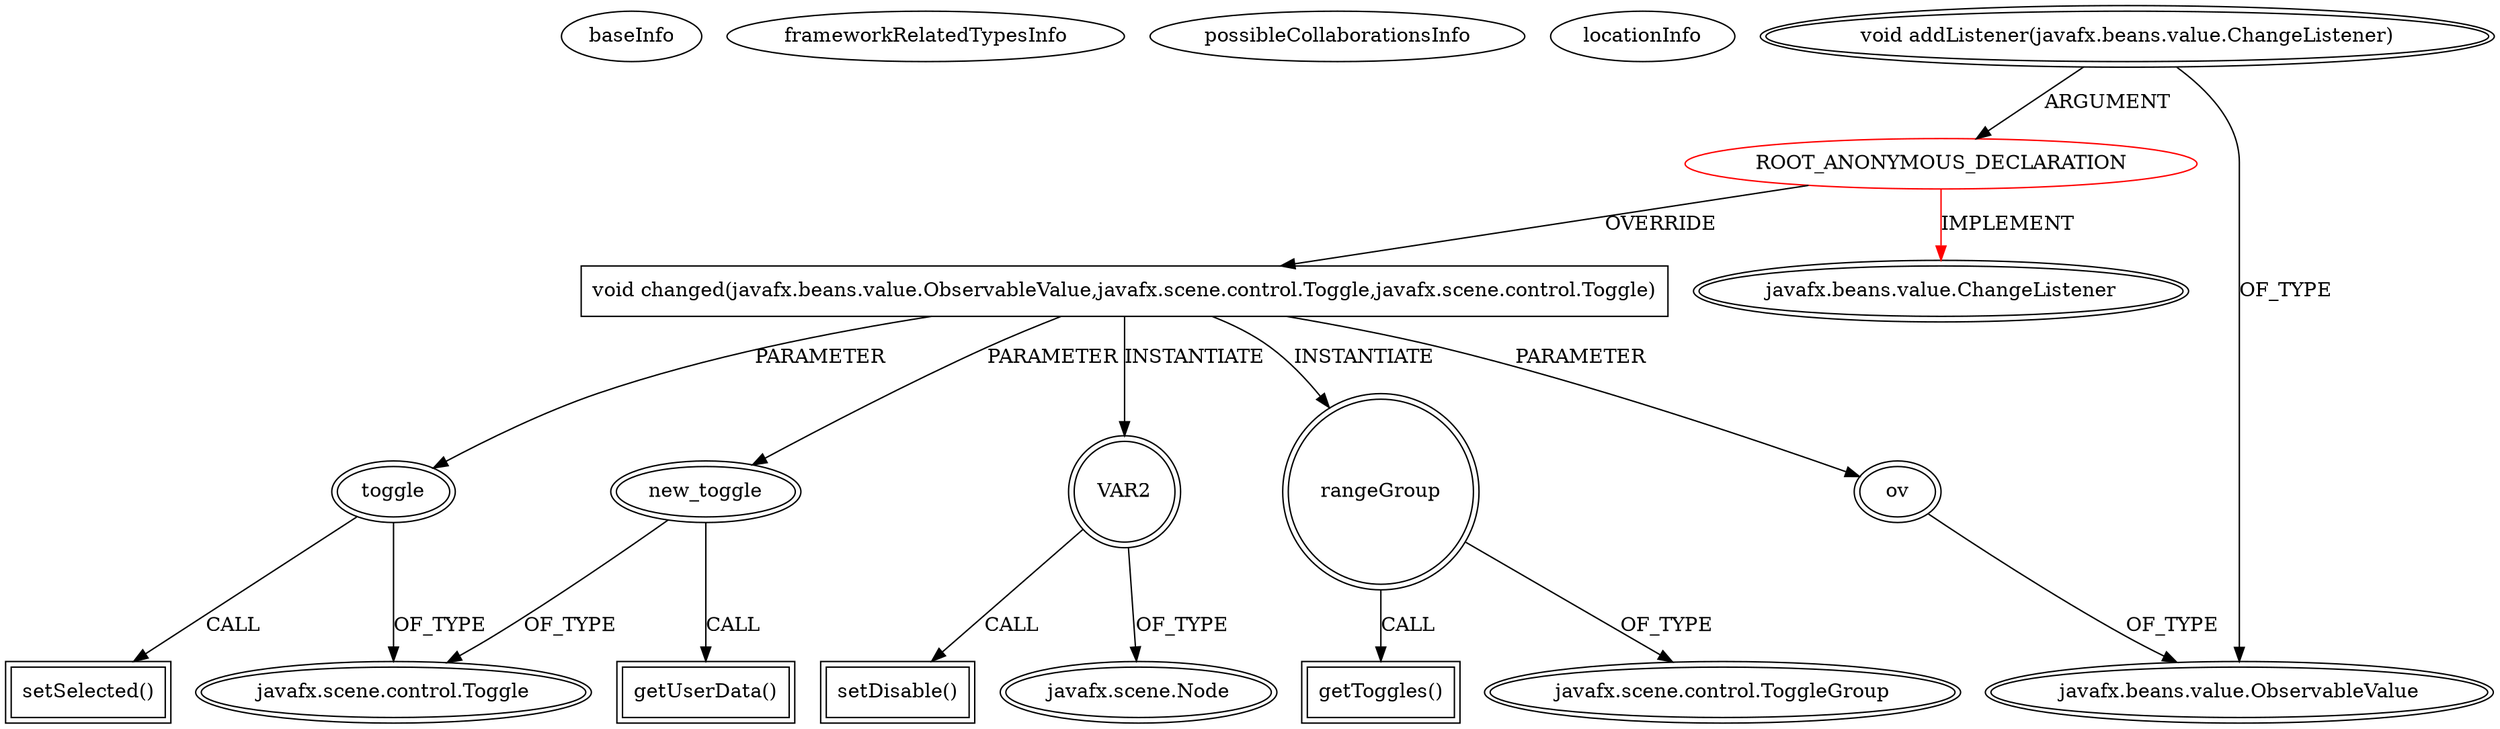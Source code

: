 digraph {
baseInfo[graphId=1476,category="extension_graph",isAnonymous=true,possibleRelation=false]
frameworkRelatedTypesInfo[0="javafx.beans.value.ChangeListener"]
possibleCollaborationsInfo[]
locationInfo[projectName="TomaszKorecki-InvestorAssistant",filePath="/TomaszKorecki-InvestorAssistant/InvestorAssistant-master/Investor's assistant/src/investor/views/InvestorView.java",contextSignature="javafx.scene.layout.Pane addMenuButtons()",graphId="1476"]
0[label="ROOT_ANONYMOUS_DECLARATION",vertexType="ROOT_ANONYMOUS_DECLARATION",isFrameworkType=false,color=red]
1[label="javafx.beans.value.ChangeListener",vertexType="FRAMEWORK_INTERFACE_TYPE",isFrameworkType=true,peripheries=2]
2[label="void addListener(javafx.beans.value.ChangeListener)",vertexType="OUTSIDE_CALL",isFrameworkType=true,peripheries=2]
3[label="javafx.beans.value.ObservableValue",vertexType="FRAMEWORK_INTERFACE_TYPE",isFrameworkType=true,peripheries=2]
4[label="void changed(javafx.beans.value.ObservableValue,javafx.scene.control.Toggle,javafx.scene.control.Toggle)",vertexType="OVERRIDING_METHOD_DECLARATION",isFrameworkType=false,shape=box]
5[label="ov",vertexType="PARAMETER_DECLARATION",isFrameworkType=true,peripheries=2]
7[label="toggle",vertexType="PARAMETER_DECLARATION",isFrameworkType=true,peripheries=2]
8[label="javafx.scene.control.Toggle",vertexType="FRAMEWORK_INTERFACE_TYPE",isFrameworkType=true,peripheries=2]
9[label="new_toggle",vertexType="PARAMETER_DECLARATION",isFrameworkType=true,peripheries=2]
12[label="setSelected()",vertexType="INSIDE_CALL",isFrameworkType=true,peripheries=2,shape=box]
14[label="getUserData()",vertexType="INSIDE_CALL",isFrameworkType=true,peripheries=2,shape=box]
15[label="VAR2",vertexType="VARIABLE_EXPRESION",isFrameworkType=true,peripheries=2,shape=circle]
17[label="javafx.scene.Node",vertexType="FRAMEWORK_CLASS_TYPE",isFrameworkType=true,peripheries=2]
16[label="setDisable()",vertexType="INSIDE_CALL",isFrameworkType=true,peripheries=2,shape=box]
18[label="rangeGroup",vertexType="VARIABLE_EXPRESION",isFrameworkType=true,peripheries=2,shape=circle]
20[label="javafx.scene.control.ToggleGroup",vertexType="FRAMEWORK_CLASS_TYPE",isFrameworkType=true,peripheries=2]
19[label="getToggles()",vertexType="INSIDE_CALL",isFrameworkType=true,peripheries=2,shape=box]
0->1[label="IMPLEMENT",color=red]
2->0[label="ARGUMENT"]
2->3[label="OF_TYPE"]
0->4[label="OVERRIDE"]
5->3[label="OF_TYPE"]
4->5[label="PARAMETER"]
7->8[label="OF_TYPE"]
4->7[label="PARAMETER"]
9->8[label="OF_TYPE"]
4->9[label="PARAMETER"]
7->12[label="CALL"]
9->14[label="CALL"]
4->15[label="INSTANTIATE"]
15->17[label="OF_TYPE"]
15->16[label="CALL"]
4->18[label="INSTANTIATE"]
18->20[label="OF_TYPE"]
18->19[label="CALL"]
}
